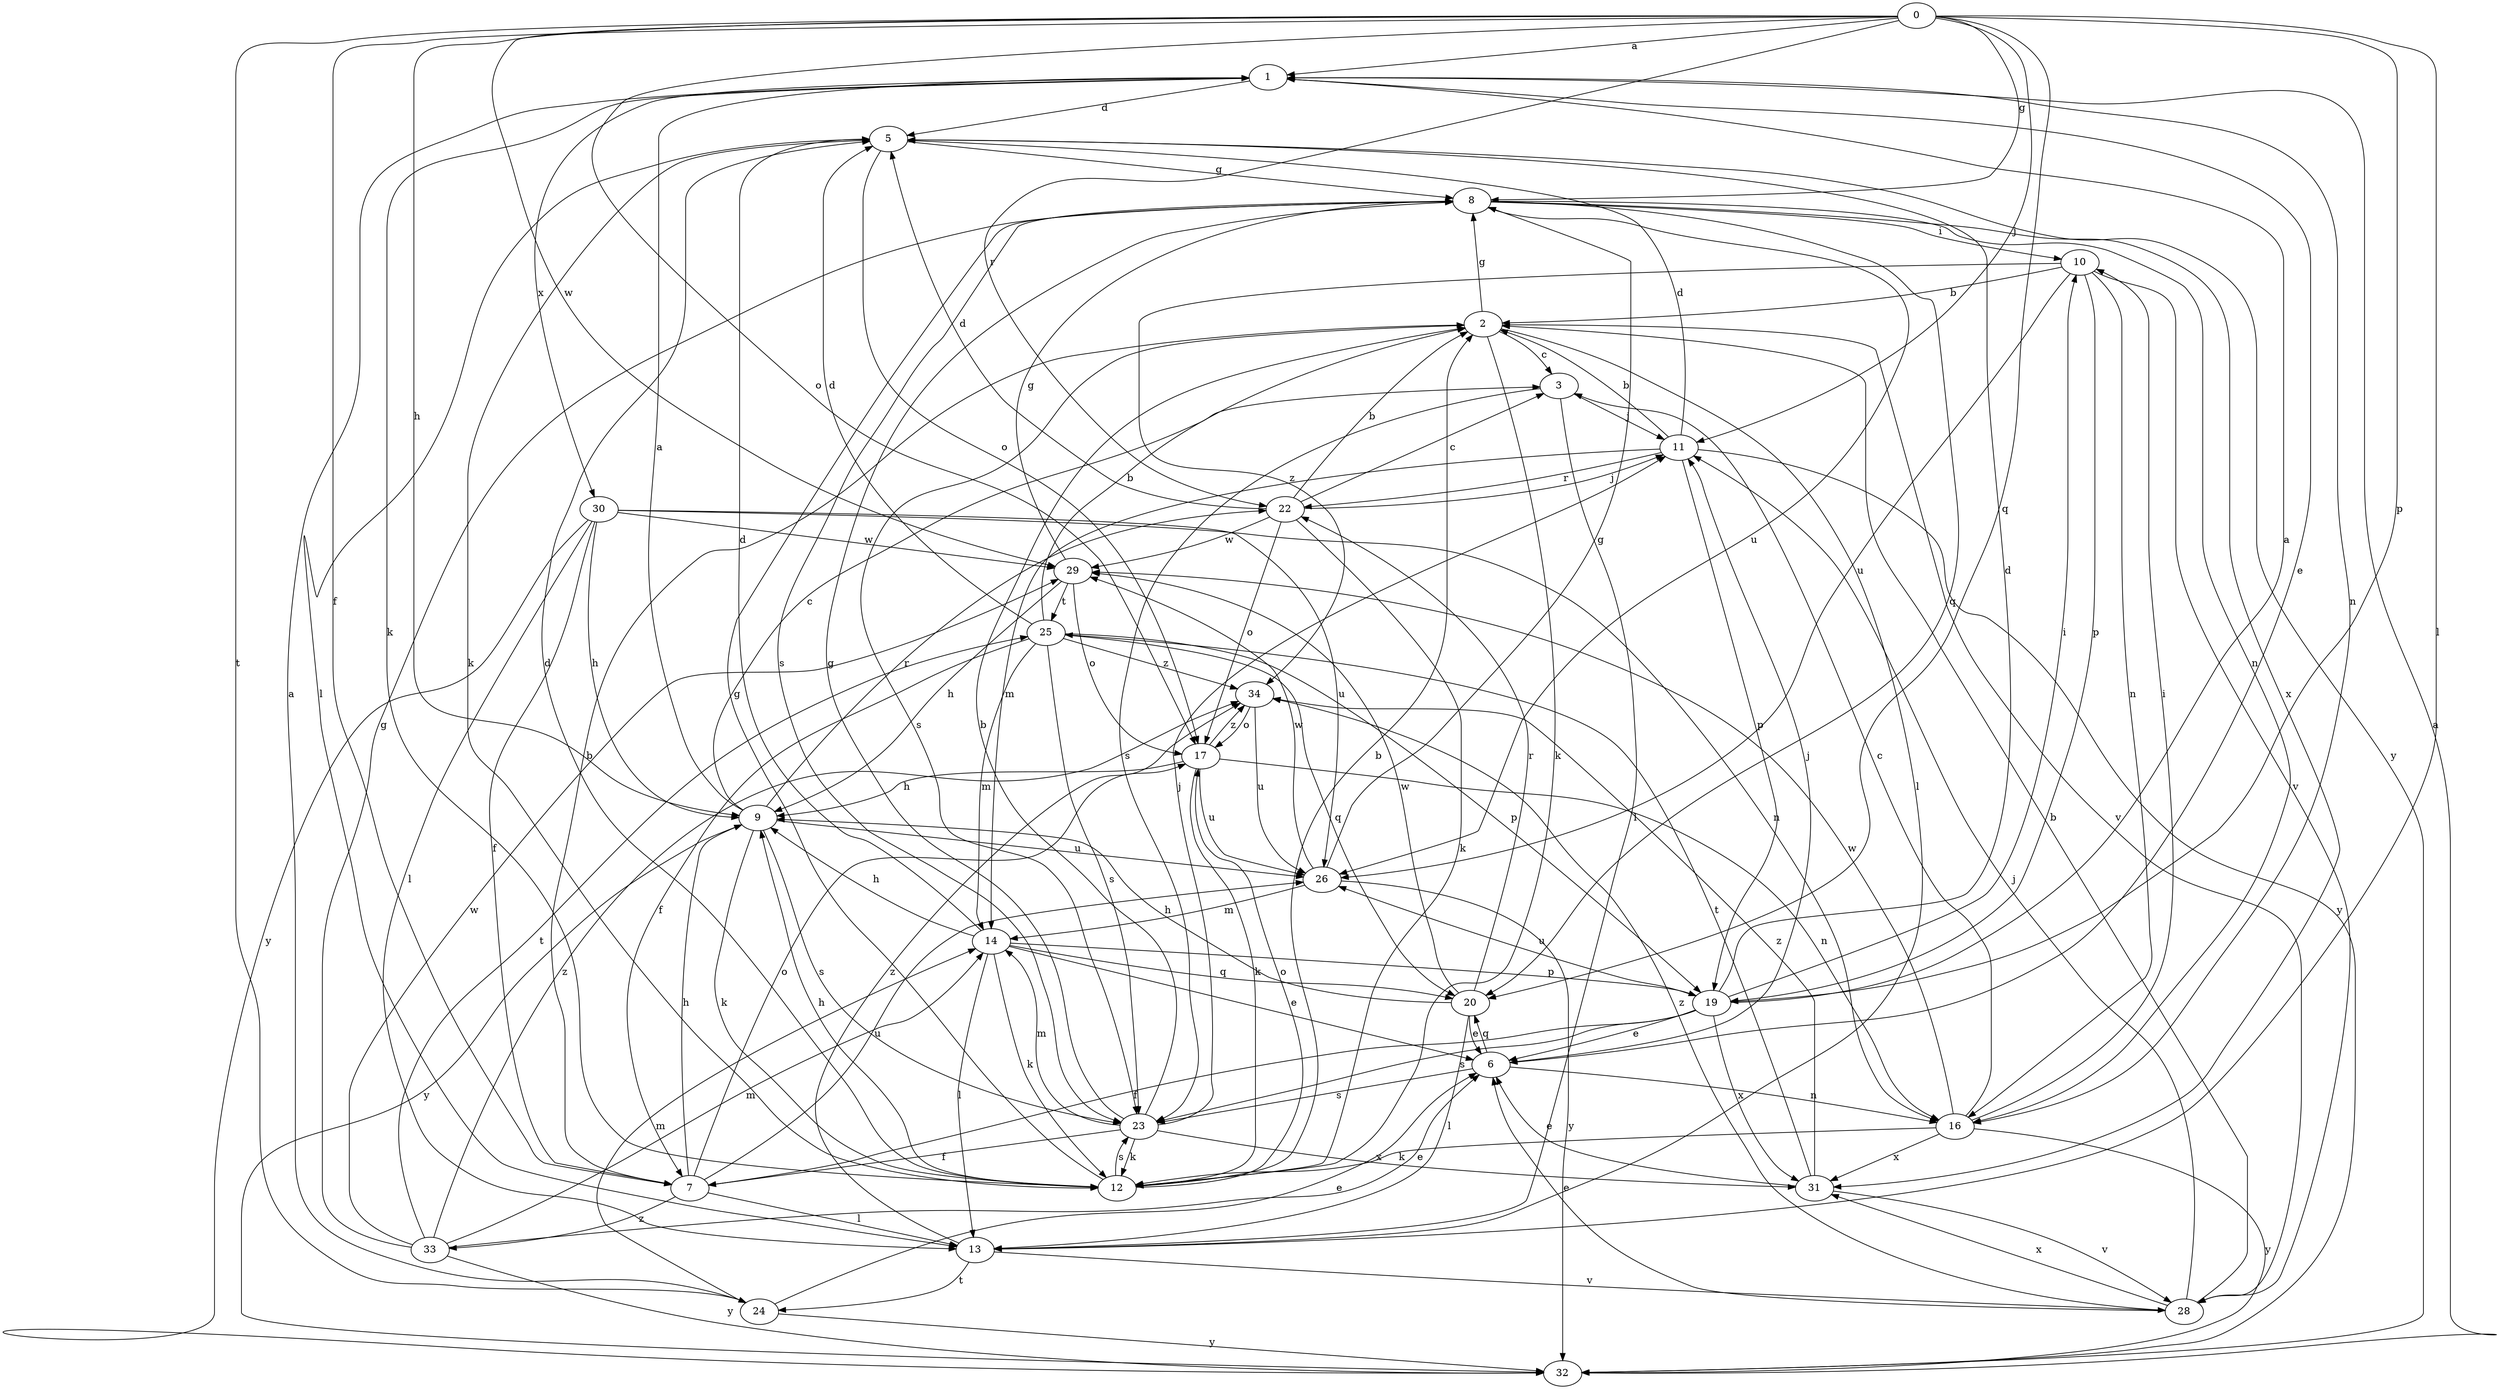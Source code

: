 strict digraph  {
0;
1;
2;
3;
5;
6;
7;
8;
9;
10;
11;
12;
13;
14;
16;
17;
19;
20;
22;
23;
24;
25;
26;
28;
29;
30;
31;
32;
33;
34;
0 -> 1  [label=a];
0 -> 7  [label=f];
0 -> 8  [label=g];
0 -> 9  [label=h];
0 -> 11  [label=j];
0 -> 13  [label=l];
0 -> 17  [label=o];
0 -> 19  [label=p];
0 -> 20  [label=q];
0 -> 22  [label=r];
0 -> 24  [label=t];
0 -> 29  [label=w];
1 -> 5  [label=d];
1 -> 6  [label=e];
1 -> 12  [label=k];
1 -> 16  [label=n];
1 -> 30  [label=x];
2 -> 3  [label=c];
2 -> 8  [label=g];
2 -> 12  [label=k];
2 -> 13  [label=l];
2 -> 23  [label=s];
2 -> 28  [label=v];
3 -> 11  [label=j];
3 -> 13  [label=l];
3 -> 23  [label=s];
5 -> 8  [label=g];
5 -> 12  [label=k];
5 -> 13  [label=l];
5 -> 17  [label=o];
5 -> 32  [label=y];
6 -> 11  [label=j];
6 -> 16  [label=n];
6 -> 20  [label=q];
6 -> 23  [label=s];
7 -> 2  [label=b];
7 -> 9  [label=h];
7 -> 13  [label=l];
7 -> 17  [label=o];
7 -> 26  [label=u];
7 -> 33  [label=z];
8 -> 10  [label=i];
8 -> 16  [label=n];
8 -> 20  [label=q];
8 -> 23  [label=s];
8 -> 26  [label=u];
8 -> 31  [label=x];
9 -> 1  [label=a];
9 -> 3  [label=c];
9 -> 12  [label=k];
9 -> 22  [label=r];
9 -> 23  [label=s];
9 -> 26  [label=u];
9 -> 32  [label=y];
10 -> 2  [label=b];
10 -> 16  [label=n];
10 -> 19  [label=p];
10 -> 26  [label=u];
10 -> 28  [label=v];
10 -> 34  [label=z];
11 -> 2  [label=b];
11 -> 5  [label=d];
11 -> 14  [label=m];
11 -> 19  [label=p];
11 -> 22  [label=r];
11 -> 32  [label=y];
12 -> 2  [label=b];
12 -> 5  [label=d];
12 -> 8  [label=g];
12 -> 9  [label=h];
12 -> 17  [label=o];
12 -> 23  [label=s];
13 -> 24  [label=t];
13 -> 28  [label=v];
13 -> 34  [label=z];
14 -> 5  [label=d];
14 -> 6  [label=e];
14 -> 9  [label=h];
14 -> 12  [label=k];
14 -> 13  [label=l];
14 -> 19  [label=p];
14 -> 20  [label=q];
16 -> 3  [label=c];
16 -> 10  [label=i];
16 -> 12  [label=k];
16 -> 29  [label=w];
16 -> 31  [label=x];
16 -> 32  [label=y];
17 -> 9  [label=h];
17 -> 12  [label=k];
17 -> 16  [label=n];
17 -> 26  [label=u];
17 -> 34  [label=z];
19 -> 1  [label=a];
19 -> 5  [label=d];
19 -> 6  [label=e];
19 -> 7  [label=f];
19 -> 10  [label=i];
19 -> 23  [label=s];
19 -> 26  [label=u];
19 -> 31  [label=x];
20 -> 6  [label=e];
20 -> 9  [label=h];
20 -> 13  [label=l];
20 -> 22  [label=r];
20 -> 29  [label=w];
22 -> 2  [label=b];
22 -> 3  [label=c];
22 -> 5  [label=d];
22 -> 11  [label=j];
22 -> 12  [label=k];
22 -> 17  [label=o];
22 -> 29  [label=w];
23 -> 2  [label=b];
23 -> 7  [label=f];
23 -> 8  [label=g];
23 -> 11  [label=j];
23 -> 12  [label=k];
23 -> 14  [label=m];
23 -> 31  [label=x];
24 -> 1  [label=a];
24 -> 6  [label=e];
24 -> 14  [label=m];
24 -> 32  [label=y];
25 -> 2  [label=b];
25 -> 5  [label=d];
25 -> 7  [label=f];
25 -> 14  [label=m];
25 -> 19  [label=p];
25 -> 20  [label=q];
25 -> 23  [label=s];
25 -> 34  [label=z];
26 -> 8  [label=g];
26 -> 14  [label=m];
26 -> 29  [label=w];
26 -> 32  [label=y];
28 -> 2  [label=b];
28 -> 6  [label=e];
28 -> 11  [label=j];
28 -> 31  [label=x];
28 -> 34  [label=z];
29 -> 8  [label=g];
29 -> 9  [label=h];
29 -> 17  [label=o];
29 -> 25  [label=t];
30 -> 7  [label=f];
30 -> 9  [label=h];
30 -> 13  [label=l];
30 -> 16  [label=n];
30 -> 26  [label=u];
30 -> 29  [label=w];
30 -> 32  [label=y];
31 -> 6  [label=e];
31 -> 25  [label=t];
31 -> 28  [label=v];
31 -> 34  [label=z];
32 -> 1  [label=a];
33 -> 6  [label=e];
33 -> 8  [label=g];
33 -> 14  [label=m];
33 -> 25  [label=t];
33 -> 29  [label=w];
33 -> 32  [label=y];
33 -> 34  [label=z];
34 -> 17  [label=o];
34 -> 26  [label=u];
}
